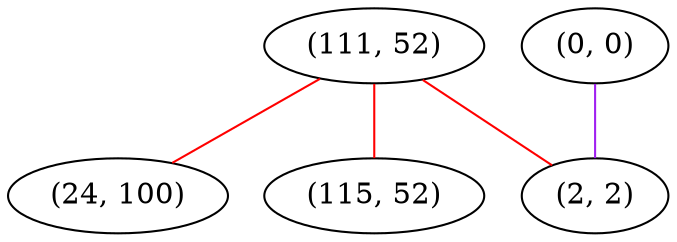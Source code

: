 graph "" {
"(111, 52)";
"(24, 100)";
"(115, 52)";
"(0, 0)";
"(2, 2)";
"(111, 52)" -- "(24, 100)"  [color=red, key=0, weight=1];
"(111, 52)" -- "(115, 52)"  [color=red, key=0, weight=1];
"(111, 52)" -- "(2, 2)"  [color=red, key=0, weight=1];
"(0, 0)" -- "(2, 2)"  [color=purple, key=0, weight=4];
}
